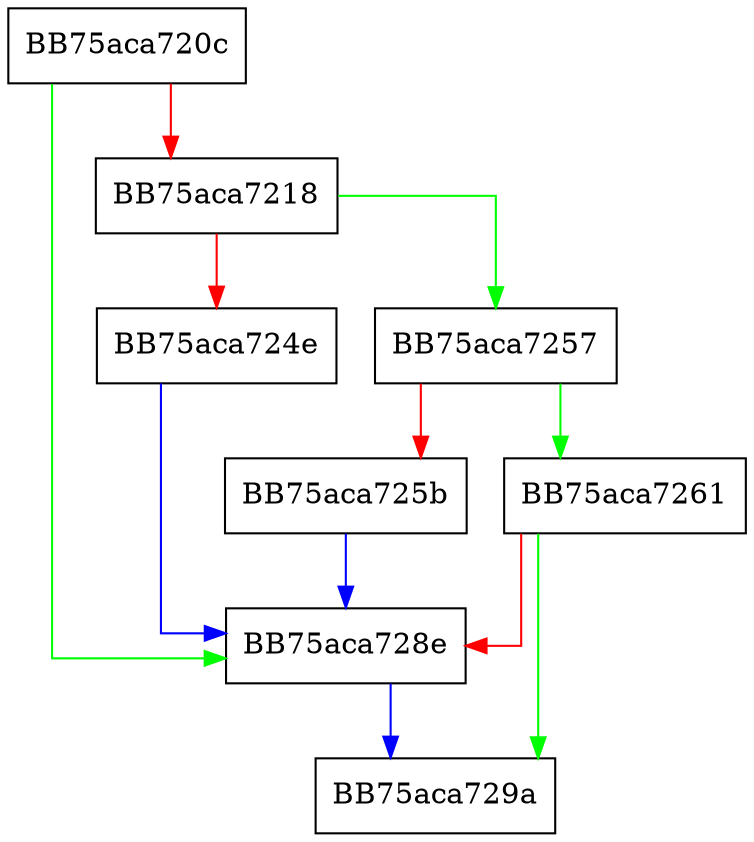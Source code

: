 digraph getMaxThreadCount {
  node [shape="box"];
  graph [splines=ortho];
  BB75aca720c -> BB75aca728e [color="green"];
  BB75aca720c -> BB75aca7218 [color="red"];
  BB75aca7218 -> BB75aca7257 [color="green"];
  BB75aca7218 -> BB75aca724e [color="red"];
  BB75aca724e -> BB75aca728e [color="blue"];
  BB75aca7257 -> BB75aca7261 [color="green"];
  BB75aca7257 -> BB75aca725b [color="red"];
  BB75aca725b -> BB75aca728e [color="blue"];
  BB75aca7261 -> BB75aca729a [color="green"];
  BB75aca7261 -> BB75aca728e [color="red"];
  BB75aca728e -> BB75aca729a [color="blue"];
}